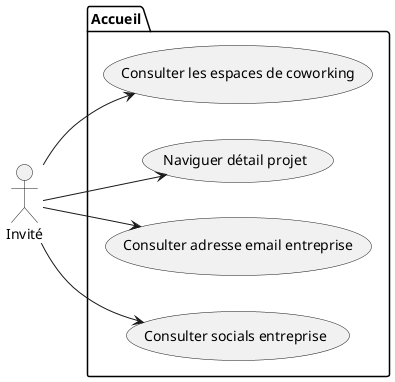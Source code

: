@startuml
left to right direction
actor Invité as i
package Accueil {
  usecase "Consulter les espaces de coworking" as UC1
  usecase "Naviguer détail projet" as UC2
  usecase "Consulter adresse email entreprise" as UC3
  usecase "Consulter socials entreprise" as UC4
}
i --> UC1
i --> UC2
i --> UC3
i --> UC4
@enduml